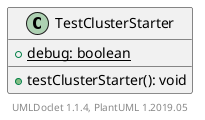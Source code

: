 @startuml

    class TestClusterStarter [[TestClusterStarter.html]] {
        {static} +debug: boolean
        +testClusterStarter(): void
    }


    center footer UMLDoclet 1.1.4, PlantUML 1.2019.05
@enduml
